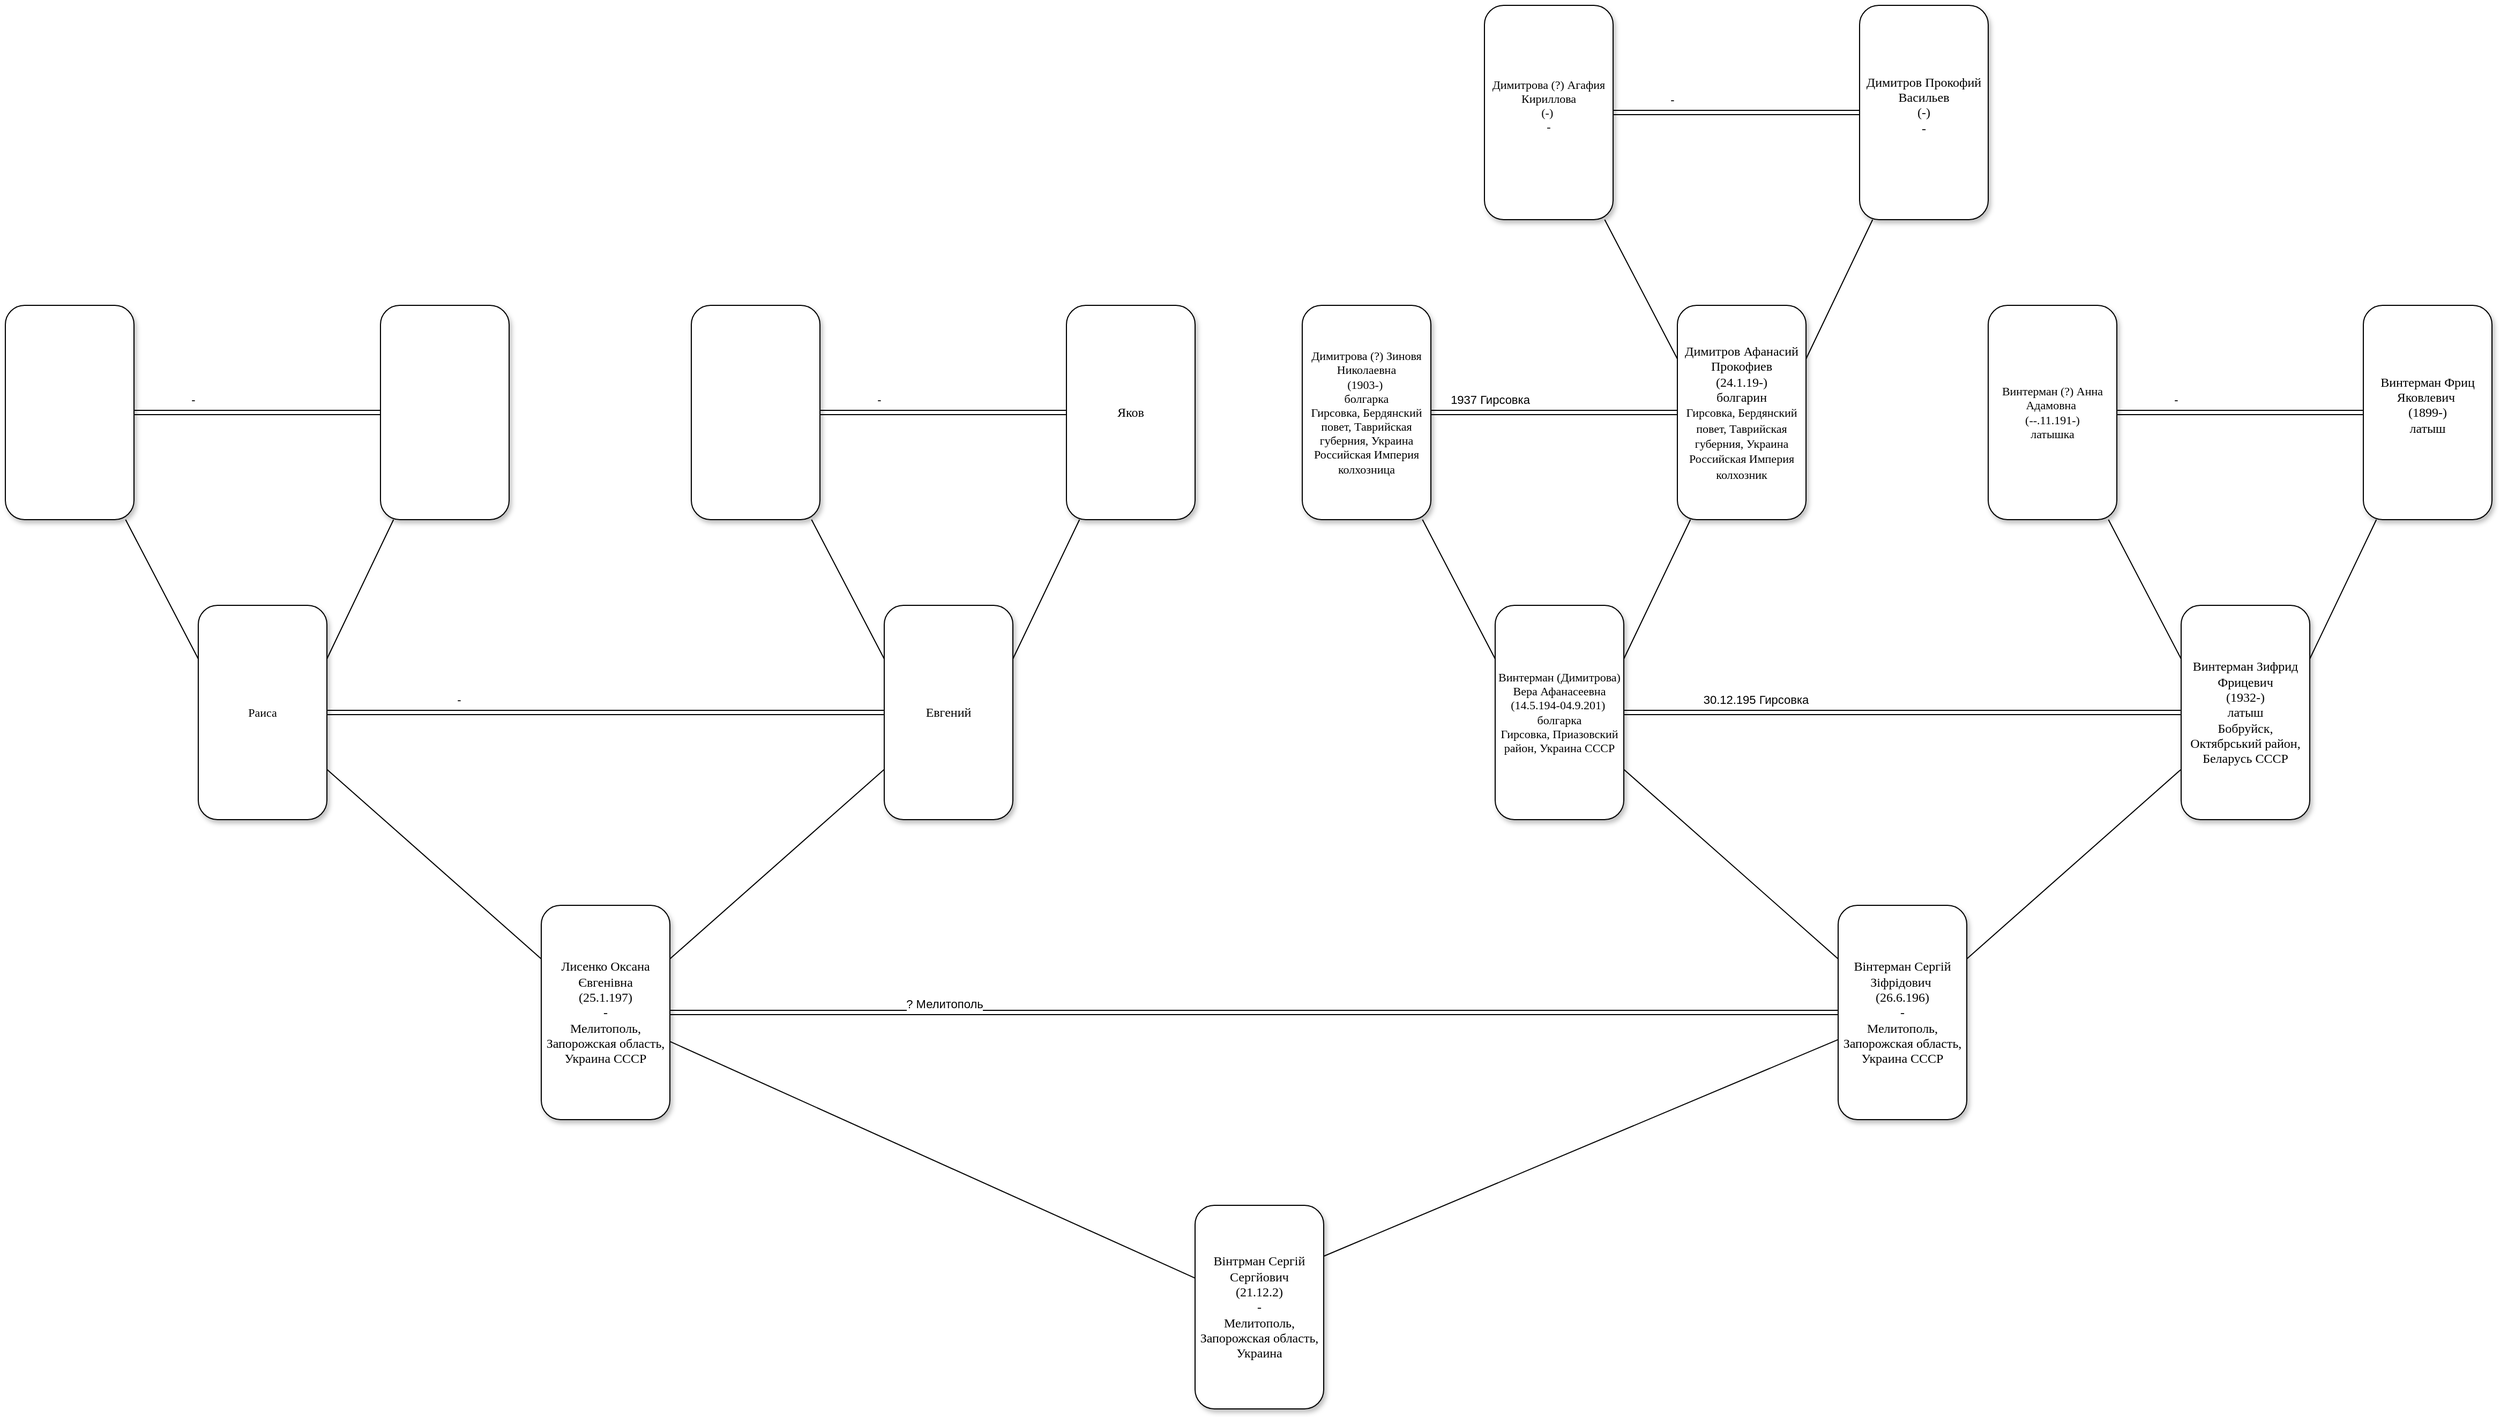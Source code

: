<mxfile version="24.8.4">
  <diagram name="Page-1" id="10a91c8b-09ff-31b1-d368-03940ed4cc9e">
    <mxGraphModel dx="2204" dy="1404" grid="1" gridSize="10" guides="1" tooltips="1" connect="1" arrows="1" fold="1" page="1" pageScale="1" pageWidth="1100" pageHeight="850" background="none" math="0" shadow="0">
      <root>
        <mxCell id="0" />
        <mxCell id="1" parent="0" />
        <mxCell id="62893188c0fa7362-1" value="Вінтрман Сергій Сергйович&lt;div&gt;(21.12.2)&lt;/div&gt;&lt;div&gt;-&lt;/div&gt;&lt;div&gt;Мелитополь, Запорожская область, Украина&lt;/div&gt;" style="whiteSpace=wrap;html=1;rounded=1;shadow=1;labelBackgroundColor=none;strokeWidth=1;fontFamily=Verdana;fontSize=12;align=center;" parent="1" vertex="1">
          <mxGeometry x="190" y="690" width="120" height="190" as="geometry" />
        </mxCell>
        <mxCell id="62893188c0fa7362-2" value="Лисенко Оксана Євгенівна&lt;div&gt;(25.1.197)&lt;/div&gt;&lt;div&gt;-&lt;/div&gt;&lt;div&gt;Мелитополь, Запорожская область, Украина СССР&lt;/div&gt;" style="whiteSpace=wrap;html=1;rounded=1;shadow=1;labelBackgroundColor=none;strokeWidth=1;fontFamily=Verdana;fontSize=12;align=center;" parent="1" vertex="1">
          <mxGeometry x="-420" y="410" width="120" height="200" as="geometry" />
        </mxCell>
        <mxCell id="c7k48cxhKmRUR40ziaNG-1" style="edgeStyle=orthogonalEdgeStyle;rounded=0;orthogonalLoop=1;jettySize=auto;html=1;exitX=0;exitY=0.5;exitDx=0;exitDy=0;entryX=1;entryY=0.5;entryDx=0;entryDy=0;strokeColor=default;shape=link;" edge="1" parent="1" source="62893188c0fa7362-3" target="62893188c0fa7362-2">
          <mxGeometry relative="1" as="geometry" />
        </mxCell>
        <mxCell id="c7k48cxhKmRUR40ziaNG-17" value="? Мелитополь" style="edgeLabel;html=1;align=center;verticalAlign=middle;resizable=0;points=[];" vertex="1" connectable="0" parent="c7k48cxhKmRUR40ziaNG-1">
          <mxGeometry x="0.531" y="-8" relative="1" as="geometry">
            <mxPoint as="offset" />
          </mxGeometry>
        </mxCell>
        <mxCell id="62893188c0fa7362-3" value="&lt;span&gt;Вінтерман Сергій Зіфрідович&amp;nbsp;&lt;/span&gt;&lt;div&gt;(26.6.196)&lt;/div&gt;&lt;div&gt;-&lt;/div&gt;&lt;div&gt;Мелитополь, Запорожская область, Украина СССР&lt;/div&gt;" style="whiteSpace=wrap;html=1;rounded=1;shadow=1;labelBackgroundColor=none;strokeWidth=1;fontFamily=Verdana;fontSize=12;align=center;" parent="1" vertex="1">
          <mxGeometry x="790" y="410" width="120" height="200" as="geometry" />
        </mxCell>
        <mxCell id="62893188c0fa7362-4" value="" style="rounded=0;html=1;labelBackgroundColor=none;startArrow=none;startFill=0;startSize=5;endArrow=none;endFill=0;endSize=5;jettySize=auto;orthogonalLoop=1;strokeWidth=1;fontFamily=Verdana;fontSize=12;exitX=1;exitY=0.25;exitDx=0;exitDy=0;" parent="1" source="62893188c0fa7362-1" target="62893188c0fa7362-3" edge="1">
          <mxGeometry x="-0.3" y="13" relative="1" as="geometry">
            <mxPoint as="offset" />
          </mxGeometry>
        </mxCell>
        <mxCell id="62893188c0fa7362-5" value="" style="rounded=0;html=1;labelBackgroundColor=none;startArrow=none;startFill=0;startSize=5;endArrow=none;endFill=0;endSize=5;jettySize=auto;orthogonalLoop=1;strokeWidth=1;fontFamily=Verdana;fontSize=12" parent="1" source="62893188c0fa7362-1" target="62893188c0fa7362-2" edge="1">
          <mxGeometry x="-0.359" y="-11" relative="1" as="geometry">
            <mxPoint as="offset" />
          </mxGeometry>
        </mxCell>
        <mxCell id="c7k48cxhKmRUR40ziaNG-10" value="&lt;div style=&quot;font-size: 11px;&quot;&gt;&lt;font style=&quot;font-size: 11px;&quot;&gt;Винтерман (Димитрова) Вера Афанасеевна&lt;/font&gt;&lt;/div&gt;&lt;div style=&quot;font-size: 11px;&quot;&gt;&lt;font style=&quot;font-size: 11px;&quot;&gt;(14.5.194-04.9.201)&amp;nbsp;&lt;/font&gt;&lt;/div&gt;&lt;div style=&quot;font-size: 11px;&quot;&gt;&lt;font style=&quot;font-size: 11px;&quot;&gt;болгарка&lt;/font&gt;&lt;/div&gt;&lt;div style=&quot;font-size: 11px;&quot;&gt;&lt;font style=&quot;font-size: 11px;&quot;&gt;Гирсовка, Приазовский район, Украина СССР&lt;/font&gt;&lt;/div&gt;" style="whiteSpace=wrap;html=1;rounded=1;shadow=1;labelBackgroundColor=none;strokeWidth=1;fontFamily=Verdana;fontSize=12;align=center;" vertex="1" parent="1">
          <mxGeometry x="470" y="130" width="120" height="200" as="geometry" />
        </mxCell>
        <mxCell id="c7k48cxhKmRUR40ziaNG-11" style="edgeStyle=orthogonalEdgeStyle;rounded=0;orthogonalLoop=1;jettySize=auto;html=1;exitX=0;exitY=0.5;exitDx=0;exitDy=0;entryX=1;entryY=0.5;entryDx=0;entryDy=0;strokeColor=default;shape=link;" edge="1" parent="1" source="c7k48cxhKmRUR40ziaNG-12" target="c7k48cxhKmRUR40ziaNG-10">
          <mxGeometry relative="1" as="geometry" />
        </mxCell>
        <mxCell id="c7k48cxhKmRUR40ziaNG-16" value="30.12.195 Гирсовка" style="edgeLabel;html=1;align=center;verticalAlign=middle;resizable=0;points=[];" vertex="1" connectable="0" parent="c7k48cxhKmRUR40ziaNG-11">
          <mxGeometry x="0.526" y="-12" relative="1" as="geometry">
            <mxPoint as="offset" />
          </mxGeometry>
        </mxCell>
        <mxCell id="c7k48cxhKmRUR40ziaNG-12" value="Винтерман Зифрид Фрицевич&lt;div&gt;(1932-)&lt;/div&gt;&lt;div&gt;латыш&lt;/div&gt;&lt;div&gt;Бобруйск, Октябрський район, Беларусь СССР&lt;/div&gt;" style="whiteSpace=wrap;html=1;rounded=1;shadow=1;labelBackgroundColor=none;strokeWidth=1;fontFamily=Verdana;fontSize=12;align=center;" vertex="1" parent="1">
          <mxGeometry x="1110" y="130" width="120" height="200" as="geometry" />
        </mxCell>
        <mxCell id="c7k48cxhKmRUR40ziaNG-13" value="" style="rounded=0;html=1;labelBackgroundColor=none;startArrow=none;startFill=0;startSize=5;endArrow=none;endFill=0;endSize=5;jettySize=auto;orthogonalLoop=1;strokeWidth=1;fontFamily=Verdana;fontSize=12;exitX=1;exitY=0.25;exitDx=0;exitDy=0;" edge="1" parent="1" source="62893188c0fa7362-3" target="c7k48cxhKmRUR40ziaNG-12">
          <mxGeometry x="-0.3" y="13" relative="1" as="geometry">
            <mxPoint as="offset" />
            <mxPoint x="770" y="370" as="sourcePoint" />
          </mxGeometry>
        </mxCell>
        <mxCell id="c7k48cxhKmRUR40ziaNG-14" value="" style="rounded=0;html=1;labelBackgroundColor=none;startArrow=none;startFill=0;startSize=5;endArrow=none;endFill=0;endSize=5;jettySize=auto;orthogonalLoop=1;strokeWidth=1;fontFamily=Verdana;fontSize=12;exitX=0;exitY=0.25;exitDx=0;exitDy=0;" edge="1" parent="1" source="62893188c0fa7362-3" target="c7k48cxhKmRUR40ziaNG-10">
          <mxGeometry x="-0.359" y="-11" relative="1" as="geometry">
            <mxPoint as="offset" />
            <mxPoint x="665" y="390" as="sourcePoint" />
          </mxGeometry>
        </mxCell>
        <mxCell id="c7k48cxhKmRUR40ziaNG-19" value="&lt;div style=&quot;font-size: 11px;&quot;&gt;&lt;font style=&quot;font-size: 11px;&quot;&gt;Димитрова (?) Зиновя Николаевна&lt;/font&gt;&lt;/div&gt;&lt;div style=&quot;font-size: 11px;&quot;&gt;&lt;font style=&quot;font-size: 11px;&quot;&gt;(1903-)&amp;nbsp;&lt;/font&gt;&lt;/div&gt;&lt;div style=&quot;font-size: 11px;&quot;&gt;&lt;font style=&quot;font-size: 11px;&quot;&gt;болгарка&lt;/font&gt;&lt;/div&gt;&lt;div style=&quot;font-size: 11px;&quot;&gt;Гирсовка, Бердянский повет, Таврийская губерния, Украина Российская Империя&lt;/div&gt;&lt;div style=&quot;font-size: 11px;&quot;&gt;колхозница&lt;/div&gt;" style="whiteSpace=wrap;html=1;rounded=1;shadow=1;labelBackgroundColor=none;strokeWidth=1;fontFamily=Verdana;fontSize=12;align=center;" vertex="1" parent="1">
          <mxGeometry x="290" y="-150" width="120" height="200" as="geometry" />
        </mxCell>
        <mxCell id="c7k48cxhKmRUR40ziaNG-20" style="edgeStyle=orthogonalEdgeStyle;rounded=0;orthogonalLoop=1;jettySize=auto;html=1;exitX=0;exitY=0.5;exitDx=0;exitDy=0;entryX=1;entryY=0.5;entryDx=0;entryDy=0;strokeColor=default;shape=link;" edge="1" parent="1" source="c7k48cxhKmRUR40ziaNG-22" target="c7k48cxhKmRUR40ziaNG-19">
          <mxGeometry relative="1" as="geometry" />
        </mxCell>
        <mxCell id="c7k48cxhKmRUR40ziaNG-21" value="1937 Гирсовка" style="edgeLabel;html=1;align=center;verticalAlign=middle;resizable=0;points=[];" vertex="1" connectable="0" parent="c7k48cxhKmRUR40ziaNG-20">
          <mxGeometry x="0.526" y="-12" relative="1" as="geometry">
            <mxPoint as="offset" />
          </mxGeometry>
        </mxCell>
        <mxCell id="c7k48cxhKmRUR40ziaNG-22" value="Димитров Афанасий Прокофиев&lt;div&gt;(24.1.19-)&lt;/div&gt;&lt;div&gt;болгарин&lt;/div&gt;&lt;div&gt;&lt;span style=&quot;font-size: 11px;&quot;&gt;Гирсовка, Бердянский повет, Таврийская губерния, Украина Российская Империя&lt;/span&gt;&lt;/div&gt;&lt;div&gt;&lt;span style=&quot;font-size: 11px;&quot;&gt;колхозник&lt;/span&gt;&lt;/div&gt;" style="whiteSpace=wrap;html=1;rounded=1;shadow=1;labelBackgroundColor=none;strokeWidth=1;fontFamily=Verdana;fontSize=12;align=center;" vertex="1" parent="1">
          <mxGeometry x="640" y="-150" width="120" height="200" as="geometry" />
        </mxCell>
        <mxCell id="c7k48cxhKmRUR40ziaNG-23" value="" style="rounded=0;html=1;labelBackgroundColor=none;startArrow=none;startFill=0;startSize=5;endArrow=none;endFill=0;endSize=5;jettySize=auto;orthogonalLoop=1;strokeWidth=1;fontFamily=Verdana;fontSize=12;exitX=1;exitY=0.25;exitDx=0;exitDy=0;" edge="1" parent="1" source="c7k48cxhKmRUR40ziaNG-10" target="c7k48cxhKmRUR40ziaNG-22">
          <mxGeometry x="-0.3" y="13" relative="1" as="geometry">
            <mxPoint as="offset" />
            <mxPoint x="640" y="150" as="sourcePoint" />
          </mxGeometry>
        </mxCell>
        <mxCell id="c7k48cxhKmRUR40ziaNG-24" value="" style="rounded=0;html=1;labelBackgroundColor=none;startArrow=none;startFill=0;startSize=5;endArrow=none;endFill=0;endSize=5;jettySize=auto;orthogonalLoop=1;strokeWidth=1;fontFamily=Verdana;fontSize=12;exitX=0;exitY=0.25;exitDx=0;exitDy=0;" edge="1" parent="1" source="c7k48cxhKmRUR40ziaNG-10" target="c7k48cxhKmRUR40ziaNG-19">
          <mxGeometry x="-0.359" y="-11" relative="1" as="geometry">
            <mxPoint as="offset" />
            <mxPoint x="440" y="170" as="sourcePoint" />
          </mxGeometry>
        </mxCell>
        <mxCell id="c7k48cxhKmRUR40ziaNG-26" value="&lt;div style=&quot;font-size: 11px;&quot;&gt;&lt;font style=&quot;font-size: 11px;&quot;&gt;Димитрова (?) Агафия Кириллова&lt;/font&gt;&lt;/div&gt;&lt;div style=&quot;font-size: 11px;&quot;&gt;&lt;font style=&quot;font-size: 11px;&quot;&gt;(-)&amp;nbsp;&lt;/font&gt;&lt;/div&gt;&lt;div style=&quot;font-size: 11px;&quot;&gt;-&lt;/div&gt;&lt;div style=&quot;font-size: 11px;&quot;&gt;&lt;br&gt;&lt;/div&gt;" style="whiteSpace=wrap;html=1;rounded=1;shadow=1;labelBackgroundColor=none;strokeWidth=1;fontFamily=Verdana;fontSize=12;align=center;" vertex="1" parent="1">
          <mxGeometry x="460" y="-430" width="120" height="200" as="geometry" />
        </mxCell>
        <mxCell id="c7k48cxhKmRUR40ziaNG-27" style="edgeStyle=orthogonalEdgeStyle;rounded=0;orthogonalLoop=1;jettySize=auto;html=1;exitX=0;exitY=0.5;exitDx=0;exitDy=0;entryX=1;entryY=0.5;entryDx=0;entryDy=0;strokeColor=default;shape=link;" edge="1" parent="1" source="c7k48cxhKmRUR40ziaNG-29" target="c7k48cxhKmRUR40ziaNG-26">
          <mxGeometry relative="1" as="geometry" />
        </mxCell>
        <mxCell id="c7k48cxhKmRUR40ziaNG-28" value="-" style="edgeLabel;html=1;align=center;verticalAlign=middle;resizable=0;points=[];" vertex="1" connectable="0" parent="c7k48cxhKmRUR40ziaNG-27">
          <mxGeometry x="0.526" y="-12" relative="1" as="geometry">
            <mxPoint as="offset" />
          </mxGeometry>
        </mxCell>
        <mxCell id="c7k48cxhKmRUR40ziaNG-29" value="Димитров Прокофий Васильев&lt;div&gt;(-)&lt;/div&gt;&lt;div&gt;-&lt;/div&gt;&lt;div&gt;&lt;br&gt;&lt;/div&gt;" style="whiteSpace=wrap;html=1;rounded=1;shadow=1;labelBackgroundColor=none;strokeWidth=1;fontFamily=Verdana;fontSize=12;align=center;" vertex="1" parent="1">
          <mxGeometry x="810" y="-430" width="120" height="200" as="geometry" />
        </mxCell>
        <mxCell id="c7k48cxhKmRUR40ziaNG-30" value="" style="rounded=0;html=1;labelBackgroundColor=none;startArrow=none;startFill=0;startSize=5;endArrow=none;endFill=0;endSize=5;jettySize=auto;orthogonalLoop=1;strokeWidth=1;fontFamily=Verdana;fontSize=12;exitX=1;exitY=0.25;exitDx=0;exitDy=0;" edge="1" parent="1" source="c7k48cxhKmRUR40ziaNG-22" target="c7k48cxhKmRUR40ziaNG-29">
          <mxGeometry x="-0.3" y="13" relative="1" as="geometry">
            <mxPoint as="offset" />
            <mxPoint x="780" y="-110" as="sourcePoint" />
          </mxGeometry>
        </mxCell>
        <mxCell id="c7k48cxhKmRUR40ziaNG-31" value="" style="rounded=0;html=1;labelBackgroundColor=none;startArrow=none;startFill=0;startSize=5;endArrow=none;endFill=0;endSize=5;jettySize=auto;orthogonalLoop=1;strokeWidth=1;fontFamily=Verdana;fontSize=12;exitX=0;exitY=0.25;exitDx=0;exitDy=0;" edge="1" parent="1" source="c7k48cxhKmRUR40ziaNG-22" target="c7k48cxhKmRUR40ziaNG-26">
          <mxGeometry x="-0.359" y="-11" relative="1" as="geometry">
            <mxPoint as="offset" />
            <mxPoint x="620" y="-110" as="sourcePoint" />
          </mxGeometry>
        </mxCell>
        <mxCell id="c7k48cxhKmRUR40ziaNG-33" value="&lt;div style=&quot;font-size: 11px;&quot;&gt;Винтерман (?) Анна Адамовна&amp;nbsp;&lt;br&gt;(--.11.191-)&lt;br&gt;латышка&lt;/div&gt;" style="whiteSpace=wrap;html=1;rounded=1;shadow=1;labelBackgroundColor=none;strokeWidth=1;fontFamily=Verdana;fontSize=12;align=center;" vertex="1" parent="1">
          <mxGeometry x="930" y="-150" width="120" height="200" as="geometry" />
        </mxCell>
        <mxCell id="c7k48cxhKmRUR40ziaNG-34" style="edgeStyle=orthogonalEdgeStyle;rounded=0;orthogonalLoop=1;jettySize=auto;html=1;exitX=0;exitY=0.5;exitDx=0;exitDy=0;entryX=1;entryY=0.5;entryDx=0;entryDy=0;strokeColor=default;shape=link;" edge="1" parent="1" source="c7k48cxhKmRUR40ziaNG-36" target="c7k48cxhKmRUR40ziaNG-33">
          <mxGeometry relative="1" as="geometry" />
        </mxCell>
        <mxCell id="c7k48cxhKmRUR40ziaNG-35" value="-" style="edgeLabel;html=1;align=center;verticalAlign=middle;resizable=0;points=[];" vertex="1" connectable="0" parent="c7k48cxhKmRUR40ziaNG-34">
          <mxGeometry x="0.526" y="-12" relative="1" as="geometry">
            <mxPoint as="offset" />
          </mxGeometry>
        </mxCell>
        <mxCell id="c7k48cxhKmRUR40ziaNG-36" value="Винтерман Фриц Яковлевич&amp;nbsp;&lt;br&gt;(1899-)&lt;br&gt;латыш&lt;div&gt;&lt;br/&gt;&lt;/div&gt;" style="whiteSpace=wrap;html=1;rounded=1;shadow=1;labelBackgroundColor=none;strokeWidth=1;fontFamily=Verdana;fontSize=12;align=center;" vertex="1" parent="1">
          <mxGeometry x="1280" y="-150" width="120" height="200" as="geometry" />
        </mxCell>
        <mxCell id="c7k48cxhKmRUR40ziaNG-37" value="" style="rounded=0;html=1;labelBackgroundColor=none;startArrow=none;startFill=0;startSize=5;endArrow=none;endFill=0;endSize=5;jettySize=auto;orthogonalLoop=1;strokeWidth=1;fontFamily=Verdana;fontSize=12;exitX=1;exitY=0.25;exitDx=0;exitDy=0;" edge="1" parent="1" source="c7k48cxhKmRUR40ziaNG-12" target="c7k48cxhKmRUR40ziaNG-36">
          <mxGeometry x="-0.3" y="13" relative="1" as="geometry">
            <mxPoint as="offset" />
            <mxPoint x="1290" y="170" as="sourcePoint" />
          </mxGeometry>
        </mxCell>
        <mxCell id="c7k48cxhKmRUR40ziaNG-38" value="" style="rounded=0;html=1;labelBackgroundColor=none;startArrow=none;startFill=0;startSize=5;endArrow=none;endFill=0;endSize=5;jettySize=auto;orthogonalLoop=1;strokeWidth=1;fontFamily=Verdana;fontSize=12;exitX=0;exitY=0.25;exitDx=0;exitDy=0;" edge="1" parent="1" source="c7k48cxhKmRUR40ziaNG-12" target="c7k48cxhKmRUR40ziaNG-33">
          <mxGeometry x="-0.359" y="-11" relative="1" as="geometry">
            <mxPoint as="offset" />
            <mxPoint x="1060" y="170" as="sourcePoint" />
          </mxGeometry>
        </mxCell>
        <mxCell id="c7k48cxhKmRUR40ziaNG-40" value="&lt;div style=&quot;font-size: 11px;&quot;&gt;Раиса&lt;/div&gt;" style="whiteSpace=wrap;html=1;rounded=1;shadow=1;labelBackgroundColor=none;strokeWidth=1;fontFamily=Verdana;fontSize=12;align=center;" vertex="1" parent="1">
          <mxGeometry x="-740" y="130" width="120" height="200" as="geometry" />
        </mxCell>
        <mxCell id="c7k48cxhKmRUR40ziaNG-41" style="edgeStyle=orthogonalEdgeStyle;rounded=0;orthogonalLoop=1;jettySize=auto;html=1;exitX=0;exitY=0.5;exitDx=0;exitDy=0;entryX=1;entryY=0.5;entryDx=0;entryDy=0;strokeColor=default;shape=link;" edge="1" parent="1" source="c7k48cxhKmRUR40ziaNG-43" target="c7k48cxhKmRUR40ziaNG-40">
          <mxGeometry relative="1" as="geometry" />
        </mxCell>
        <mxCell id="c7k48cxhKmRUR40ziaNG-42" value="-" style="edgeLabel;html=1;align=center;verticalAlign=middle;resizable=0;points=[];" vertex="1" connectable="0" parent="c7k48cxhKmRUR40ziaNG-41">
          <mxGeometry x="0.526" y="-12" relative="1" as="geometry">
            <mxPoint as="offset" />
          </mxGeometry>
        </mxCell>
        <mxCell id="c7k48cxhKmRUR40ziaNG-43" value="Евгений" style="whiteSpace=wrap;html=1;rounded=1;shadow=1;labelBackgroundColor=none;strokeWidth=1;fontFamily=Verdana;fontSize=12;align=center;" vertex="1" parent="1">
          <mxGeometry x="-100" y="130" width="120" height="200" as="geometry" />
        </mxCell>
        <mxCell id="c7k48cxhKmRUR40ziaNG-44" value="" style="rounded=0;html=1;labelBackgroundColor=none;startArrow=none;startFill=0;startSize=5;endArrow=none;endFill=0;endSize=5;jettySize=auto;orthogonalLoop=1;strokeWidth=1;fontFamily=Verdana;fontSize=12;exitX=1;exitY=0.25;exitDx=0;exitDy=0;" edge="1" parent="1" source="62893188c0fa7362-2" target="c7k48cxhKmRUR40ziaNG-43">
          <mxGeometry x="-0.3" y="13" relative="1" as="geometry">
            <mxPoint as="offset" />
            <mxPoint x="170" y="420" as="sourcePoint" />
          </mxGeometry>
        </mxCell>
        <mxCell id="c7k48cxhKmRUR40ziaNG-45" value="" style="rounded=0;html=1;labelBackgroundColor=none;startArrow=none;startFill=0;startSize=5;endArrow=none;endFill=0;endSize=5;jettySize=auto;orthogonalLoop=1;strokeWidth=1;fontFamily=Verdana;fontSize=12;exitX=0;exitY=0.25;exitDx=0;exitDy=0;" edge="1" parent="1" source="62893188c0fa7362-2" target="c7k48cxhKmRUR40ziaNG-40">
          <mxGeometry x="-0.359" y="-11" relative="1" as="geometry">
            <mxPoint as="offset" />
            <mxPoint x="-30" y="460" as="sourcePoint" />
          </mxGeometry>
        </mxCell>
        <mxCell id="c7k48cxhKmRUR40ziaNG-47" value="&lt;div style=&quot;font-size: 11px;&quot;&gt;&lt;br&gt;&lt;/div&gt;" style="whiteSpace=wrap;html=1;rounded=1;shadow=1;labelBackgroundColor=none;strokeWidth=1;fontFamily=Verdana;fontSize=12;align=center;" vertex="1" parent="1">
          <mxGeometry x="-280" y="-150" width="120" height="200" as="geometry" />
        </mxCell>
        <mxCell id="c7k48cxhKmRUR40ziaNG-48" style="edgeStyle=orthogonalEdgeStyle;rounded=0;orthogonalLoop=1;jettySize=auto;html=1;exitX=0;exitY=0.5;exitDx=0;exitDy=0;entryX=1;entryY=0.5;entryDx=0;entryDy=0;strokeColor=default;shape=link;" edge="1" parent="1" source="c7k48cxhKmRUR40ziaNG-50" target="c7k48cxhKmRUR40ziaNG-47">
          <mxGeometry relative="1" as="geometry" />
        </mxCell>
        <mxCell id="c7k48cxhKmRUR40ziaNG-49" value="-" style="edgeLabel;html=1;align=center;verticalAlign=middle;resizable=0;points=[];" vertex="1" connectable="0" parent="c7k48cxhKmRUR40ziaNG-48">
          <mxGeometry x="0.526" y="-12" relative="1" as="geometry">
            <mxPoint as="offset" />
          </mxGeometry>
        </mxCell>
        <mxCell id="c7k48cxhKmRUR40ziaNG-50" value="Яков" style="whiteSpace=wrap;html=1;rounded=1;shadow=1;labelBackgroundColor=none;strokeWidth=1;fontFamily=Verdana;fontSize=12;align=center;" vertex="1" parent="1">
          <mxGeometry x="70" y="-150" width="120" height="200" as="geometry" />
        </mxCell>
        <mxCell id="c7k48cxhKmRUR40ziaNG-51" value="" style="rounded=0;html=1;labelBackgroundColor=none;startArrow=none;startFill=0;startSize=5;endArrow=none;endFill=0;endSize=5;jettySize=auto;orthogonalLoop=1;strokeWidth=1;fontFamily=Verdana;fontSize=12;exitX=1;exitY=0.25;exitDx=0;exitDy=0;" edge="1" parent="1" target="c7k48cxhKmRUR40ziaNG-50" source="c7k48cxhKmRUR40ziaNG-43">
          <mxGeometry x="-0.3" y="13" relative="1" as="geometry">
            <mxPoint as="offset" />
            <mxPoint x="50" y="180" as="sourcePoint" />
          </mxGeometry>
        </mxCell>
        <mxCell id="c7k48cxhKmRUR40ziaNG-52" value="" style="rounded=0;html=1;labelBackgroundColor=none;startArrow=none;startFill=0;startSize=5;endArrow=none;endFill=0;endSize=5;jettySize=auto;orthogonalLoop=1;strokeWidth=1;fontFamily=Verdana;fontSize=12;exitX=0;exitY=0.25;exitDx=0;exitDy=0;" edge="1" parent="1" target="c7k48cxhKmRUR40ziaNG-47" source="c7k48cxhKmRUR40ziaNG-43">
          <mxGeometry x="-0.359" y="-11" relative="1" as="geometry">
            <mxPoint as="offset" />
            <mxPoint x="-130" y="180" as="sourcePoint" />
          </mxGeometry>
        </mxCell>
        <mxCell id="c7k48cxhKmRUR40ziaNG-61" value="&lt;div style=&quot;font-size: 11px;&quot;&gt;&lt;br&gt;&lt;/div&gt;" style="whiteSpace=wrap;html=1;rounded=1;shadow=1;labelBackgroundColor=none;strokeWidth=1;fontFamily=Verdana;fontSize=12;align=center;" vertex="1" parent="1">
          <mxGeometry x="-920" y="-150" width="120" height="200" as="geometry" />
        </mxCell>
        <mxCell id="c7k48cxhKmRUR40ziaNG-62" style="edgeStyle=orthogonalEdgeStyle;rounded=0;orthogonalLoop=1;jettySize=auto;html=1;exitX=0;exitY=0.5;exitDx=0;exitDy=0;entryX=1;entryY=0.5;entryDx=0;entryDy=0;strokeColor=default;shape=link;" edge="1" parent="1" source="c7k48cxhKmRUR40ziaNG-64" target="c7k48cxhKmRUR40ziaNG-61">
          <mxGeometry relative="1" as="geometry" />
        </mxCell>
        <mxCell id="c7k48cxhKmRUR40ziaNG-63" value="-" style="edgeLabel;html=1;align=center;verticalAlign=middle;resizable=0;points=[];" vertex="1" connectable="0" parent="c7k48cxhKmRUR40ziaNG-62">
          <mxGeometry x="0.526" y="-12" relative="1" as="geometry">
            <mxPoint as="offset" />
          </mxGeometry>
        </mxCell>
        <mxCell id="c7k48cxhKmRUR40ziaNG-64" value="" style="whiteSpace=wrap;html=1;rounded=1;shadow=1;labelBackgroundColor=none;strokeWidth=1;fontFamily=Verdana;fontSize=12;align=center;" vertex="1" parent="1">
          <mxGeometry x="-570" y="-150" width="120" height="200" as="geometry" />
        </mxCell>
        <mxCell id="c7k48cxhKmRUR40ziaNG-65" value="" style="rounded=0;html=1;labelBackgroundColor=none;startArrow=none;startFill=0;startSize=5;endArrow=none;endFill=0;endSize=5;jettySize=auto;orthogonalLoop=1;strokeWidth=1;fontFamily=Verdana;fontSize=12;exitX=1;exitY=0.25;exitDx=0;exitDy=0;" edge="1" parent="1" source="c7k48cxhKmRUR40ziaNG-40" target="c7k48cxhKmRUR40ziaNG-64">
          <mxGeometry x="-0.3" y="13" relative="1" as="geometry">
            <mxPoint as="offset" />
            <mxPoint x="-600" y="180" as="sourcePoint" />
          </mxGeometry>
        </mxCell>
        <mxCell id="c7k48cxhKmRUR40ziaNG-66" value="" style="rounded=0;html=1;labelBackgroundColor=none;startArrow=none;startFill=0;startSize=5;endArrow=none;endFill=0;endSize=5;jettySize=auto;orthogonalLoop=1;strokeWidth=1;fontFamily=Verdana;fontSize=12;exitX=0;exitY=0.25;exitDx=0;exitDy=0;" edge="1" parent="1" source="c7k48cxhKmRUR40ziaNG-40" target="c7k48cxhKmRUR40ziaNG-61">
          <mxGeometry x="-0.359" y="-11" relative="1" as="geometry">
            <mxPoint as="offset" />
            <mxPoint x="-760" y="180" as="sourcePoint" />
          </mxGeometry>
        </mxCell>
      </root>
    </mxGraphModel>
  </diagram>
</mxfile>
